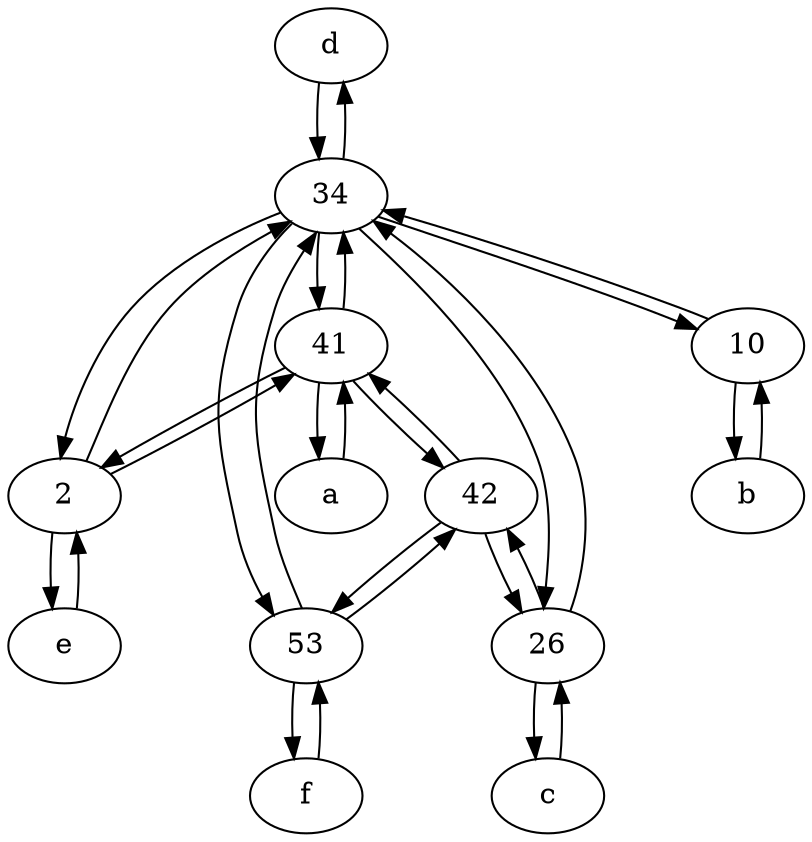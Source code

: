 digraph  {
	d [pos="20,30!"];
	42;
	e [pos="30,50!"];
	2;
	b [pos="50,20!"];
	53;
	34;
	a [pos="40,10!"];
	c [pos="20,10!"];
	26;
	10;
	41;
	f [pos="15,45!"];
	f -> 53;
	a -> 41;
	10 -> 34;
	34 -> 41;
	26 -> c;
	b -> 10;
	c -> 26;
	42 -> 26;
	2 -> 41;
	42 -> 41;
	34 -> 2;
	2 -> e;
	2 -> 34;
	53 -> 42;
	34 -> 53;
	41 -> a;
	d -> 34;
	41 -> 2;
	26 -> 34;
	34 -> d;
	34 -> 26;
	26 -> 42;
	42 -> 53;
	41 -> 42;
	53 -> f;
	e -> 2;
	53 -> 34;
	34 -> 10;
	10 -> b;
	41 -> 34;

	}